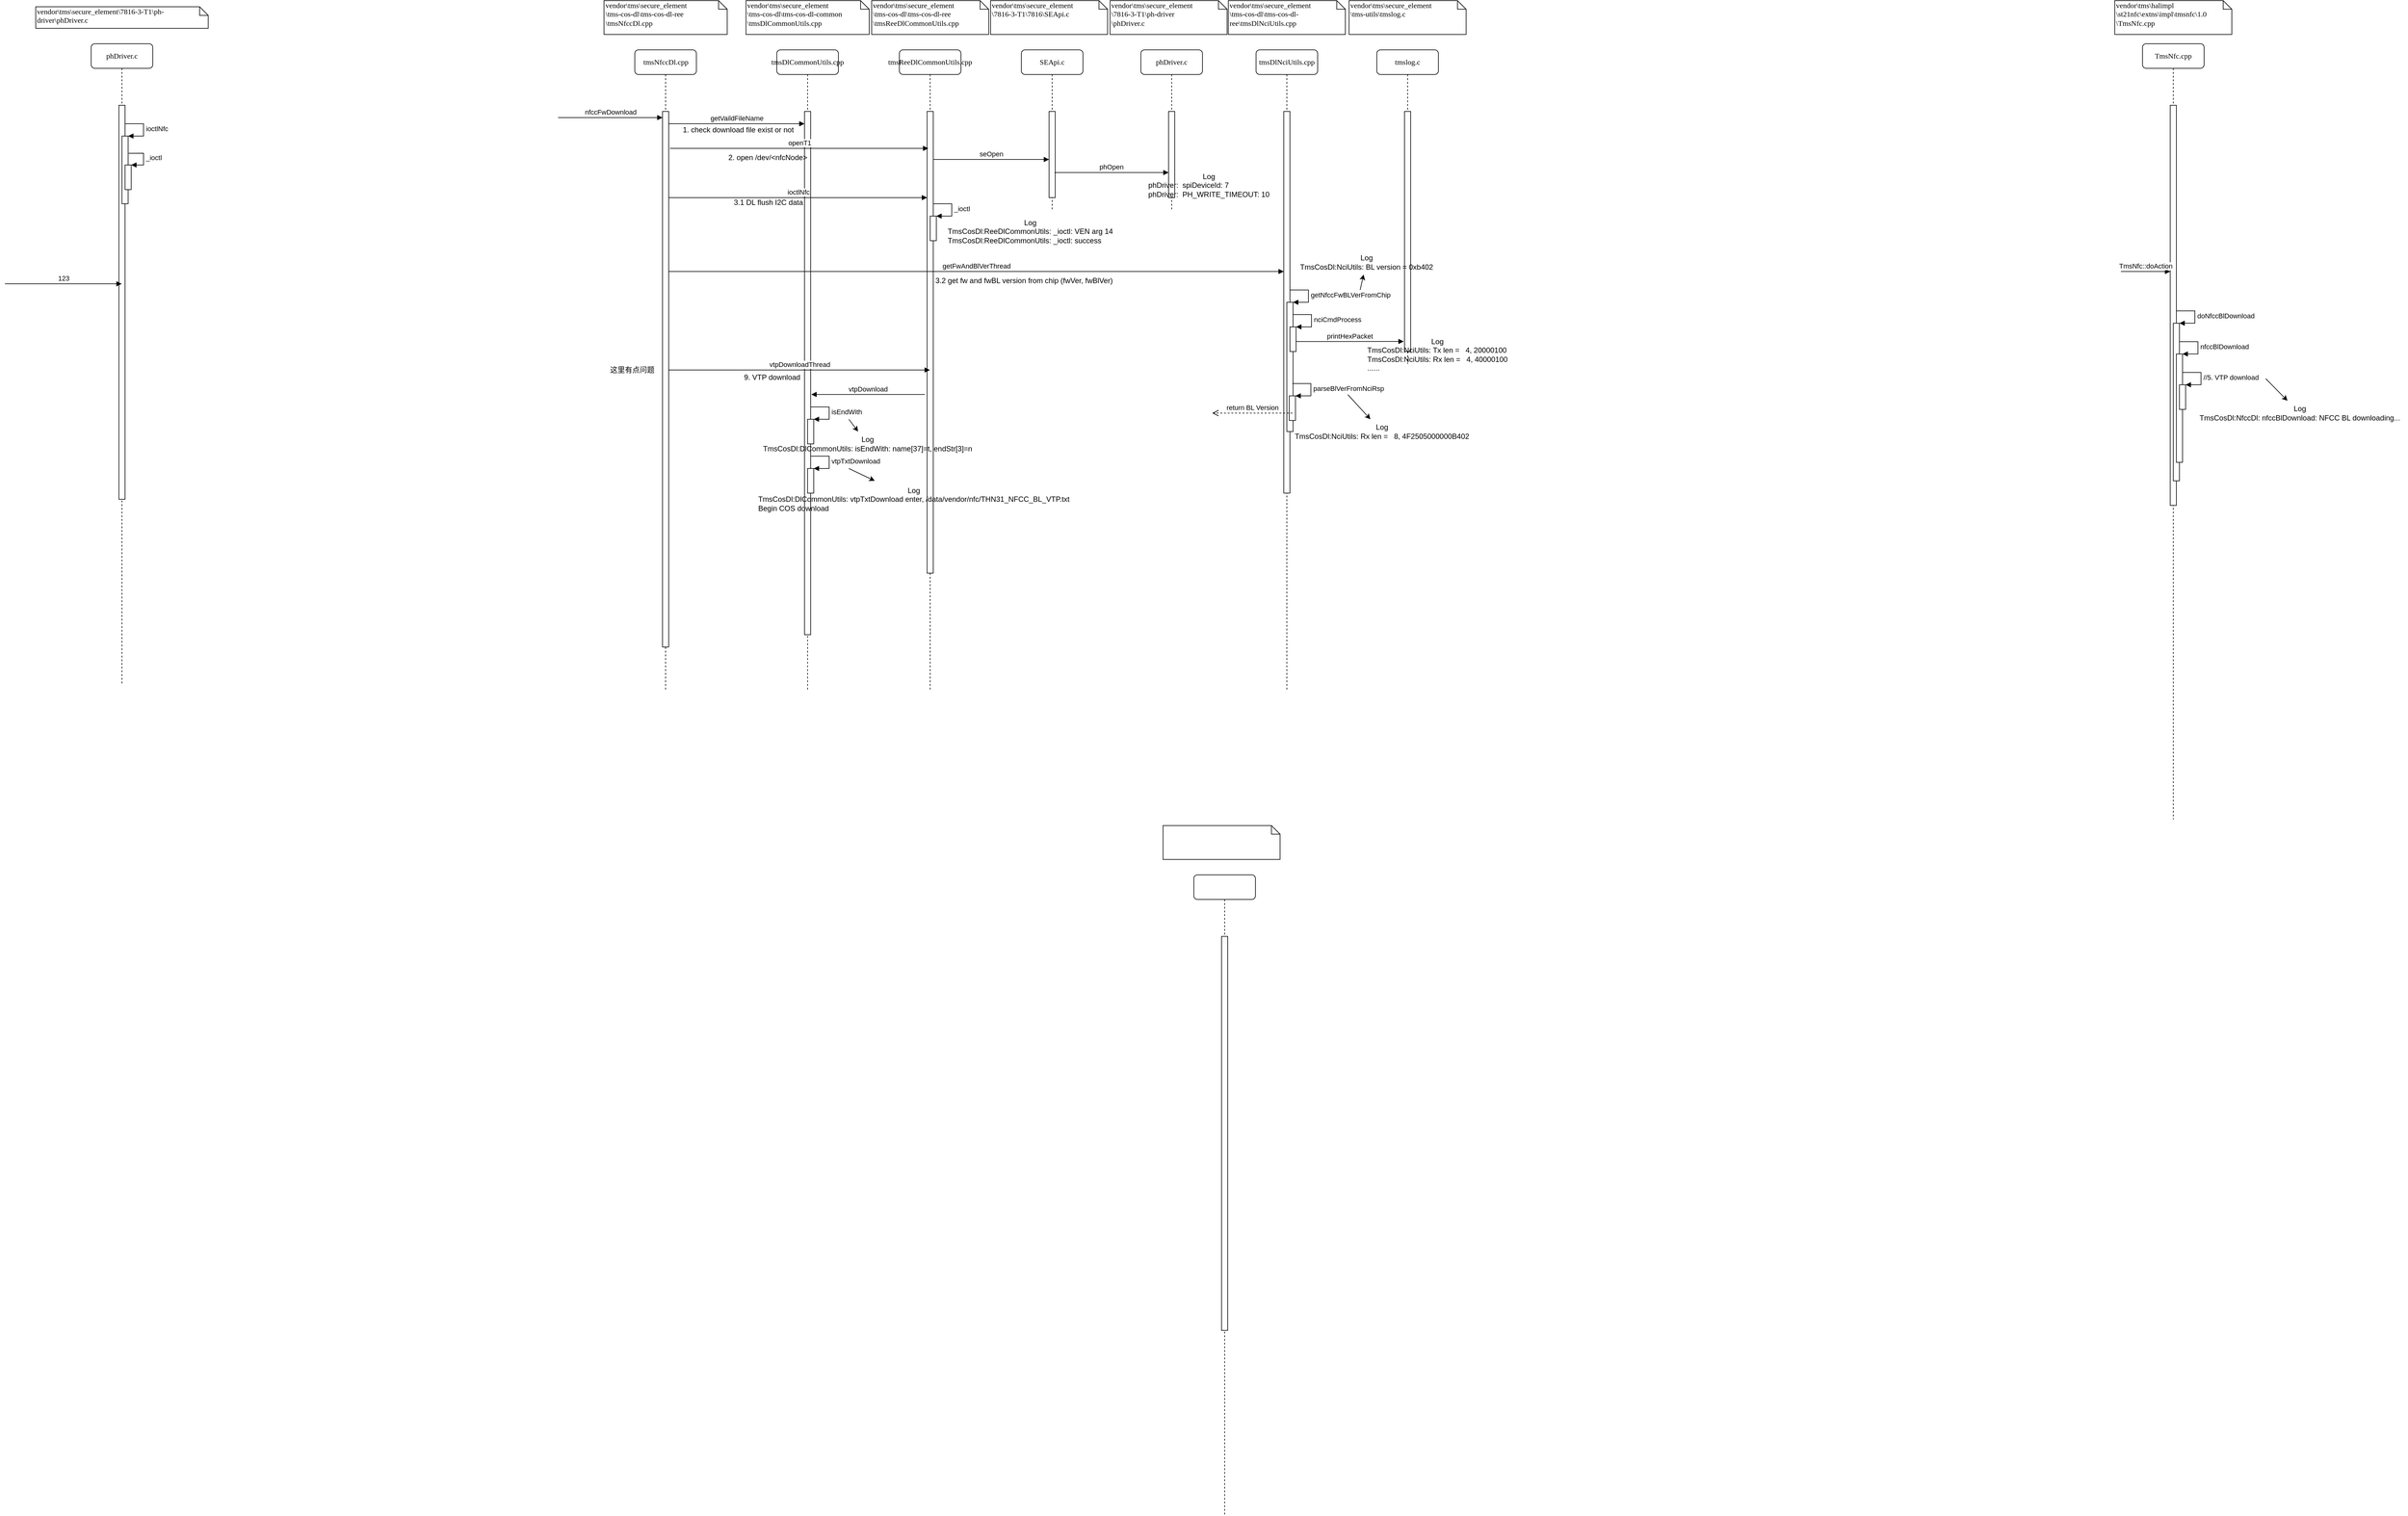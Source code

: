 <mxfile version="20.0.4" type="github">
  <diagram name="Page-1" id="13e1069c-82ec-6db2-03f1-153e76fe0fe0">
    <mxGraphModel dx="3622" dy="1619" grid="1" gridSize="10" guides="1" tooltips="1" connect="1" arrows="1" fold="1" page="1" pageScale="1" pageWidth="1100" pageHeight="850" background="none" math="0" shadow="0">
      <root>
        <mxCell id="0" />
        <mxCell id="1" parent="0" />
        <mxCell id="Ku6d6TWkNU5Iu4rAbxKe-1" value="tmsNfccDl.cpp" style="shape=umlLifeline;perimeter=lifelinePerimeter;whiteSpace=wrap;html=1;container=1;collapsible=0;recursiveResize=0;outlineConnect=0;rounded=1;shadow=0;comic=0;labelBackgroundColor=none;strokeWidth=1;fontFamily=Verdana;fontSize=12;align=center;" parent="1" vertex="1">
          <mxGeometry x="-1057.5" y="-200" width="100" height="1040" as="geometry" />
        </mxCell>
        <mxCell id="Ku6d6TWkNU5Iu4rAbxKe-2" value="" style="html=1;points=[];perimeter=orthogonalPerimeter;rounded=0;shadow=0;comic=0;labelBackgroundColor=none;strokeWidth=1;fontFamily=Verdana;fontSize=12;align=center;" parent="Ku6d6TWkNU5Iu4rAbxKe-1" vertex="1">
          <mxGeometry x="45" y="100" width="10" height="870" as="geometry" />
        </mxCell>
        <mxCell id="Ku6d6TWkNU5Iu4rAbxKe-9" value="nfccFwDownload" style="html=1;verticalAlign=bottom;endArrow=block;rounded=0;" parent="Ku6d6TWkNU5Iu4rAbxKe-1" edge="1" target="Ku6d6TWkNU5Iu4rAbxKe-2">
          <mxGeometry width="80" relative="1" as="geometry">
            <mxPoint x="-124.5" y="110" as="sourcePoint" />
            <mxPoint x="35.5" y="110" as="targetPoint" />
          </mxGeometry>
        </mxCell>
        <object label="getVaildFileName" id="6wgtEtR7sXNdbjSEoORC-49">
          <mxCell style="html=1;verticalAlign=bottom;endArrow=block;rounded=0;" edge="1" parent="Ku6d6TWkNU5Iu4rAbxKe-1" target="6wgtEtR7sXNdbjSEoORC-38">
            <mxGeometry width="80" relative="1" as="geometry">
              <mxPoint x="55" y="120" as="sourcePoint" />
              <mxPoint x="267.5" y="120" as="targetPoint" />
            </mxGeometry>
          </mxCell>
        </object>
        <mxCell id="6wgtEtR7sXNdbjSEoORC-106" value="这里有点问题" style="text;html=1;resizable=0;autosize=1;align=center;verticalAlign=middle;points=[];fillColor=none;strokeColor=none;rounded=0;" vertex="1" parent="Ku6d6TWkNU5Iu4rAbxKe-1">
          <mxGeometry x="-55" y="505" width="100" height="30" as="geometry" />
        </mxCell>
        <mxCell id="6wgtEtR7sXNdbjSEoORC-17" value="tmslog.c" style="shape=umlLifeline;perimeter=lifelinePerimeter;whiteSpace=wrap;html=1;container=1;collapsible=0;recursiveResize=0;outlineConnect=0;rounded=1;shadow=0;comic=0;labelBackgroundColor=none;strokeWidth=1;fontFamily=Verdana;fontSize=12;align=center;" vertex="1" parent="1">
          <mxGeometry x="147" y="-200" width="100" height="510" as="geometry" />
        </mxCell>
        <mxCell id="6wgtEtR7sXNdbjSEoORC-18" value="" style="html=1;points=[];perimeter=orthogonalPerimeter;rounded=0;shadow=0;comic=0;labelBackgroundColor=none;strokeWidth=1;fontFamily=Verdana;fontSize=12;align=center;" vertex="1" parent="6wgtEtR7sXNdbjSEoORC-17">
          <mxGeometry x="45" y="100" width="10" height="390" as="geometry" />
        </mxCell>
        <mxCell id="6wgtEtR7sXNdbjSEoORC-83" value="&lt;span style=&quot;text-align: left;&quot;&gt;phDriver.c&lt;/span&gt;" style="shape=umlLifeline;perimeter=lifelinePerimeter;whiteSpace=wrap;html=1;container=1;collapsible=0;recursiveResize=0;outlineConnect=0;rounded=1;shadow=0;comic=0;labelBackgroundColor=none;strokeWidth=1;fontFamily=Verdana;fontSize=12;align=center;" vertex="1" parent="1">
          <mxGeometry x="-236" y="-200" width="100" height="260" as="geometry" />
        </mxCell>
        <mxCell id="6wgtEtR7sXNdbjSEoORC-84" value="" style="html=1;points=[];perimeter=orthogonalPerimeter;rounded=0;shadow=0;comic=0;labelBackgroundColor=none;strokeWidth=1;fontFamily=Verdana;fontSize=12;align=center;" vertex="1" parent="6wgtEtR7sXNdbjSEoORC-83">
          <mxGeometry x="45" y="100" width="10" height="140" as="geometry" />
        </mxCell>
        <mxCell id="6wgtEtR7sXNdbjSEoORC-1" value="tmsReeDlCommonUtils.cpp" style="shape=umlLifeline;perimeter=lifelinePerimeter;whiteSpace=wrap;html=1;container=1;collapsible=0;recursiveResize=0;outlineConnect=0;rounded=1;shadow=0;comic=0;labelBackgroundColor=none;strokeWidth=1;fontFamily=Verdana;fontSize=12;align=center;" vertex="1" parent="1">
          <mxGeometry x="-628" y="-200" width="100" height="1040" as="geometry" />
        </mxCell>
        <mxCell id="6wgtEtR7sXNdbjSEoORC-2" value="" style="html=1;points=[];perimeter=orthogonalPerimeter;rounded=0;shadow=0;comic=0;labelBackgroundColor=none;strokeWidth=1;fontFamily=Verdana;fontSize=12;align=center;" vertex="1" parent="6wgtEtR7sXNdbjSEoORC-1">
          <mxGeometry x="45" y="100" width="10" height="750" as="geometry" />
        </mxCell>
        <mxCell id="6wgtEtR7sXNdbjSEoORC-88" value="" style="html=1;points=[];perimeter=orthogonalPerimeter;" vertex="1" parent="6wgtEtR7sXNdbjSEoORC-1">
          <mxGeometry x="50" y="270" width="10" height="40" as="geometry" />
        </mxCell>
        <mxCell id="6wgtEtR7sXNdbjSEoORC-89" value="_ioctl" style="edgeStyle=orthogonalEdgeStyle;html=1;align=left;spacingLeft=2;endArrow=block;rounded=0;entryX=1;entryY=0;" edge="1" target="6wgtEtR7sXNdbjSEoORC-88" parent="6wgtEtR7sXNdbjSEoORC-1">
          <mxGeometry relative="1" as="geometry">
            <mxPoint x="55" y="250" as="sourcePoint" />
            <Array as="points">
              <mxPoint x="85" y="250" />
            </Array>
          </mxGeometry>
        </mxCell>
        <mxCell id="6wgtEtR7sXNdbjSEoORC-60" value="&lt;span style=&quot;text-align: left;&quot;&gt;SEApi.c&lt;/span&gt;" style="shape=umlLifeline;perimeter=lifelinePerimeter;whiteSpace=wrap;html=1;container=1;collapsible=0;recursiveResize=0;outlineConnect=0;rounded=1;shadow=0;comic=0;labelBackgroundColor=none;strokeWidth=1;fontFamily=Verdana;fontSize=12;align=center;" vertex="1" parent="1">
          <mxGeometry x="-430" y="-200" width="100" height="260" as="geometry" />
        </mxCell>
        <mxCell id="6wgtEtR7sXNdbjSEoORC-61" value="" style="html=1;points=[];perimeter=orthogonalPerimeter;rounded=0;shadow=0;comic=0;labelBackgroundColor=none;strokeWidth=1;fontFamily=Verdana;fontSize=12;align=center;" vertex="1" parent="6wgtEtR7sXNdbjSEoORC-60">
          <mxGeometry x="45" y="100" width="10" height="140" as="geometry" />
        </mxCell>
        <mxCell id="6wgtEtR7sXNdbjSEoORC-37" value="tmsDlCommonUtils.cpp" style="shape=umlLifeline;perimeter=lifelinePerimeter;whiteSpace=wrap;html=1;container=1;collapsible=0;recursiveResize=0;outlineConnect=0;rounded=1;shadow=0;comic=0;labelBackgroundColor=none;strokeWidth=1;fontFamily=Verdana;fontSize=12;align=center;" vertex="1" parent="1">
          <mxGeometry x="-827" y="-200" width="100" height="1040" as="geometry" />
        </mxCell>
        <mxCell id="6wgtEtR7sXNdbjSEoORC-38" value="" style="html=1;points=[];perimeter=orthogonalPerimeter;rounded=0;shadow=0;comic=0;labelBackgroundColor=none;strokeWidth=1;fontFamily=Verdana;fontSize=12;align=center;" vertex="1" parent="6wgtEtR7sXNdbjSEoORC-37">
          <mxGeometry x="45" y="100" width="10" height="850" as="geometry" />
        </mxCell>
        <mxCell id="6wgtEtR7sXNdbjSEoORC-39" value="" style="html=1;points=[];perimeter=orthogonalPerimeter;" vertex="1" parent="6wgtEtR7sXNdbjSEoORC-37">
          <mxGeometry x="50" y="600" width="10" height="40" as="geometry" />
        </mxCell>
        <mxCell id="6wgtEtR7sXNdbjSEoORC-40" value="isEndWith" style="edgeStyle=orthogonalEdgeStyle;html=1;align=left;spacingLeft=2;endArrow=block;rounded=0;entryX=1;entryY=0;" edge="1" parent="6wgtEtR7sXNdbjSEoORC-37" target="6wgtEtR7sXNdbjSEoORC-39">
          <mxGeometry relative="1" as="geometry">
            <mxPoint x="55" y="580" as="sourcePoint" />
            <Array as="points">
              <mxPoint x="85" y="580" />
            </Array>
          </mxGeometry>
        </mxCell>
        <mxCell id="6wgtEtR7sXNdbjSEoORC-41" value="" style="html=1;points=[];perimeter=orthogonalPerimeter;" vertex="1" parent="6wgtEtR7sXNdbjSEoORC-37">
          <mxGeometry x="50" y="680" width="10" height="40" as="geometry" />
        </mxCell>
        <mxCell id="6wgtEtR7sXNdbjSEoORC-42" value="vtpTxtDownload" style="edgeStyle=orthogonalEdgeStyle;html=1;align=left;spacingLeft=2;endArrow=block;rounded=0;entryX=1;entryY=0;" edge="1" parent="6wgtEtR7sXNdbjSEoORC-37" target="6wgtEtR7sXNdbjSEoORC-41">
          <mxGeometry relative="1" as="geometry">
            <mxPoint x="55" y="660" as="sourcePoint" />
            <Array as="points">
              <mxPoint x="85" y="660" />
            </Array>
          </mxGeometry>
        </mxCell>
        <mxCell id="6wgtEtR7sXNdbjSEoORC-52" value="2. open /dev/&amp;lt;nfcNode&amp;gt;" style="text;html=1;resizable=0;autosize=1;align=center;verticalAlign=middle;points=[];fillColor=none;strokeColor=none;rounded=0;" vertex="1" parent="6wgtEtR7sXNdbjSEoORC-37">
          <mxGeometry x="-90" y="160" width="150" height="30" as="geometry" />
        </mxCell>
        <mxCell id="7baba1c4bc27f4b0-8" value="tmsDlNciUtils.cpp" style="shape=umlLifeline;perimeter=lifelinePerimeter;whiteSpace=wrap;html=1;container=1;collapsible=0;recursiveResize=0;outlineConnect=0;rounded=1;shadow=0;comic=0;labelBackgroundColor=none;strokeWidth=1;fontFamily=Verdana;fontSize=12;align=center;" parent="1" vertex="1">
          <mxGeometry x="-49" y="-200" width="100" height="1040" as="geometry" />
        </mxCell>
        <mxCell id="7baba1c4bc27f4b0-9" value="" style="html=1;points=[];perimeter=orthogonalPerimeter;rounded=0;shadow=0;comic=0;labelBackgroundColor=none;strokeWidth=1;fontFamily=Verdana;fontSize=12;align=center;" parent="7baba1c4bc27f4b0-8" vertex="1">
          <mxGeometry x="45" y="100" width="10" height="620" as="geometry" />
        </mxCell>
        <mxCell id="6wgtEtR7sXNdbjSEoORC-92" value="" style="html=1;points=[];perimeter=orthogonalPerimeter;" vertex="1" parent="7baba1c4bc27f4b0-8">
          <mxGeometry x="50" y="410" width="10" height="210" as="geometry" />
        </mxCell>
        <mxCell id="6wgtEtR7sXNdbjSEoORC-93" value="getNfccFwBLVerFromChip" style="edgeStyle=orthogonalEdgeStyle;html=1;align=left;spacingLeft=2;endArrow=block;rounded=0;entryX=1;entryY=0;" edge="1" target="6wgtEtR7sXNdbjSEoORC-92" parent="7baba1c4bc27f4b0-8">
          <mxGeometry relative="1" as="geometry">
            <mxPoint x="55" y="390" as="sourcePoint" />
            <Array as="points">
              <mxPoint x="85" y="390" />
            </Array>
          </mxGeometry>
        </mxCell>
        <mxCell id="6wgtEtR7sXNdbjSEoORC-94" value="" style="html=1;points=[];perimeter=orthogonalPerimeter;" vertex="1" parent="7baba1c4bc27f4b0-8">
          <mxGeometry x="55" y="450" width="10" height="40" as="geometry" />
        </mxCell>
        <mxCell id="6wgtEtR7sXNdbjSEoORC-95" value="nciCmdProcess" style="edgeStyle=orthogonalEdgeStyle;html=1;align=left;spacingLeft=2;endArrow=block;rounded=0;entryX=1;entryY=0;" edge="1" target="6wgtEtR7sXNdbjSEoORC-94" parent="7baba1c4bc27f4b0-8">
          <mxGeometry relative="1" as="geometry">
            <mxPoint x="60" y="430" as="sourcePoint" />
            <Array as="points">
              <mxPoint x="90" y="430" />
            </Array>
          </mxGeometry>
        </mxCell>
        <mxCell id="6wgtEtR7sXNdbjSEoORC-98" value="" style="html=1;points=[];perimeter=orthogonalPerimeter;" vertex="1" parent="7baba1c4bc27f4b0-8">
          <mxGeometry x="54" y="562" width="10" height="40" as="geometry" />
        </mxCell>
        <mxCell id="6wgtEtR7sXNdbjSEoORC-99" value="parseBlVerFromNciRsp" style="edgeStyle=orthogonalEdgeStyle;html=1;align=left;spacingLeft=2;endArrow=block;rounded=0;entryX=1;entryY=0;" edge="1" target="6wgtEtR7sXNdbjSEoORC-98" parent="7baba1c4bc27f4b0-8">
          <mxGeometry relative="1" as="geometry">
            <mxPoint x="59" y="542" as="sourcePoint" />
            <Array as="points">
              <mxPoint x="89" y="542" />
            </Array>
          </mxGeometry>
        </mxCell>
        <mxCell id="7baba1c4bc27f4b0-2" value="TmsNfc.cpp" style="shape=umlLifeline;perimeter=lifelinePerimeter;whiteSpace=wrap;html=1;container=1;collapsible=0;recursiveResize=0;outlineConnect=0;rounded=1;shadow=0;comic=0;labelBackgroundColor=none;strokeWidth=1;fontFamily=Verdana;fontSize=12;align=center;" parent="1" vertex="1">
          <mxGeometry x="1390" y="-210" width="100" height="1260" as="geometry" />
        </mxCell>
        <mxCell id="7baba1c4bc27f4b0-10" value="" style="html=1;points=[];perimeter=orthogonalPerimeter;rounded=0;shadow=0;comic=0;labelBackgroundColor=none;strokeWidth=1;fontFamily=Verdana;fontSize=12;align=center;" parent="7baba1c4bc27f4b0-2" vertex="1">
          <mxGeometry x="45" y="100" width="10" height="650" as="geometry" />
        </mxCell>
        <mxCell id="Ku6d6TWkNU5Iu4rAbxKe-25" value="" style="html=1;points=[];perimeter=orthogonalPerimeter;" parent="7baba1c4bc27f4b0-2" vertex="1">
          <mxGeometry x="50" y="454" width="10" height="256" as="geometry" />
        </mxCell>
        <mxCell id="Ku6d6TWkNU5Iu4rAbxKe-26" value="doNfccBlDownload" style="edgeStyle=orthogonalEdgeStyle;html=1;align=left;spacingLeft=2;endArrow=block;rounded=0;entryX=1;entryY=0;" parent="7baba1c4bc27f4b0-2" target="Ku6d6TWkNU5Iu4rAbxKe-25" edge="1">
          <mxGeometry relative="1" as="geometry">
            <mxPoint x="55" y="434" as="sourcePoint" />
            <Array as="points">
              <mxPoint x="85" y="434" />
            </Array>
          </mxGeometry>
        </mxCell>
        <mxCell id="Ku6d6TWkNU5Iu4rAbxKe-27" value="" style="html=1;points=[];perimeter=orthogonalPerimeter;" parent="7baba1c4bc27f4b0-2" vertex="1">
          <mxGeometry x="55" y="504" width="10" height="176" as="geometry" />
        </mxCell>
        <mxCell id="Ku6d6TWkNU5Iu4rAbxKe-28" value="nfccBlDownload" style="edgeStyle=orthogonalEdgeStyle;html=1;align=left;spacingLeft=2;endArrow=block;rounded=0;entryX=1;entryY=0;" parent="7baba1c4bc27f4b0-2" target="Ku6d6TWkNU5Iu4rAbxKe-27" edge="1">
          <mxGeometry relative="1" as="geometry">
            <mxPoint x="60" y="484" as="sourcePoint" />
            <Array as="points">
              <mxPoint x="90" y="484" />
            </Array>
          </mxGeometry>
        </mxCell>
        <mxCell id="Ku6d6TWkNU5Iu4rAbxKe-20" value="" style="html=1;points=[];perimeter=orthogonalPerimeter;" parent="7baba1c4bc27f4b0-2" vertex="1">
          <mxGeometry x="60" y="554" width="10" height="40" as="geometry" />
        </mxCell>
        <mxCell id="Ku6d6TWkNU5Iu4rAbxKe-21" value="//5. VTP download" style="edgeStyle=orthogonalEdgeStyle;html=1;align=left;spacingLeft=2;endArrow=block;rounded=0;entryX=1;entryY=0;" parent="7baba1c4bc27f4b0-2" target="Ku6d6TWkNU5Iu4rAbxKe-20" edge="1">
          <mxGeometry relative="1" as="geometry">
            <mxPoint x="65" y="534" as="sourcePoint" />
            <Array as="points">
              <mxPoint x="95" y="534" />
            </Array>
          </mxGeometry>
        </mxCell>
        <mxCell id="Ku6d6TWkNU5Iu4rAbxKe-23" value="" style="endArrow=classic;html=1;rounded=0;" parent="7baba1c4bc27f4b0-2" target="Ku6d6TWkNU5Iu4rAbxKe-22" edge="1">
          <mxGeometry width="50" height="50" relative="1" as="geometry">
            <mxPoint x="200" y="544" as="sourcePoint" />
            <mxPoint x="318.75" y="539" as="targetPoint" />
          </mxGeometry>
        </mxCell>
        <mxCell id="Ku6d6TWkNU5Iu4rAbxKe-24" value="&lt;div style=&quot;text-align: left;&quot;&gt;&lt;span style=&quot;font-size: 11px;&quot;&gt;TmsNfc::doAction&lt;/span&gt;&lt;/div&gt;" style="html=1;verticalAlign=bottom;endArrow=block;rounded=0;" parent="7baba1c4bc27f4b0-2" edge="1">
          <mxGeometry width="80" relative="1" as="geometry">
            <mxPoint x="-35" y="370" as="sourcePoint" />
            <mxPoint x="45" y="370" as="targetPoint" />
          </mxGeometry>
        </mxCell>
        <mxCell id="Ku6d6TWkNU5Iu4rAbxKe-15" value="return BL Version" style="html=1;verticalAlign=bottom;endArrow=open;dashed=1;endSize=8;rounded=0;exitX=0.5;exitY=0.7;exitDx=0;exitDy=0;exitPerimeter=0;" parent="1" source="6wgtEtR7sXNdbjSEoORC-98" edge="1">
          <mxGeometry relative="1" as="geometry">
            <mxPoint x="10" y="390" as="sourcePoint" />
            <mxPoint x="-120" y="390" as="targetPoint" />
          </mxGeometry>
        </mxCell>
        <mxCell id="Ku6d6TWkNU5Iu4rAbxKe-16" value="Log&lt;br&gt;TmsCosDl:NciUtils: Rx len =&amp;nbsp; &amp;nbsp;8, 4F2505000000B402" style="text;html=1;resizable=0;autosize=1;align=center;verticalAlign=middle;points=[];fillColor=none;strokeColor=none;rounded=0;" parent="1" vertex="1">
          <mxGeometry y="400" width="310" height="40" as="geometry" />
        </mxCell>
        <mxCell id="Ku6d6TWkNU5Iu4rAbxKe-17" value="Log&lt;br&gt;TmsCosDl:NciUtils: BL version = 0xb402" style="text;html=1;resizable=0;autosize=1;align=center;verticalAlign=middle;points=[];fillColor=none;strokeColor=none;rounded=0;" parent="1" vertex="1">
          <mxGeometry x="10" y="125" width="240" height="40" as="geometry" />
        </mxCell>
        <mxCell id="Ku6d6TWkNU5Iu4rAbxKe-18" value="" style="endArrow=classic;html=1;rounded=0;" parent="1" target="Ku6d6TWkNU5Iu4rAbxKe-16" edge="1">
          <mxGeometry width="50" height="50" relative="1" as="geometry">
            <mxPoint x="100" y="360" as="sourcePoint" />
            <mxPoint x="240" y="650" as="targetPoint" />
          </mxGeometry>
        </mxCell>
        <mxCell id="Ku6d6TWkNU5Iu4rAbxKe-19" value="" style="endArrow=classic;html=1;rounded=0;" parent="1" target="Ku6d6TWkNU5Iu4rAbxKe-17" edge="1">
          <mxGeometry width="50" height="50" relative="1" as="geometry">
            <mxPoint x="120" y="190" as="sourcePoint" />
            <mxPoint x="235" y="610" as="targetPoint" />
          </mxGeometry>
        </mxCell>
        <mxCell id="Ku6d6TWkNU5Iu4rAbxKe-22" value="Log&lt;br&gt;TmsCosDl:NfccDl: nfccBlDownload: NFCC BL downloading..." style="text;html=1;resizable=0;autosize=1;align=center;verticalAlign=middle;points=[];fillColor=none;strokeColor=none;rounded=0;" parent="1" vertex="1">
          <mxGeometry x="1470" y="370" width="350" height="40" as="geometry" />
        </mxCell>
        <mxCell id="6wgtEtR7sXNdbjSEoORC-4" value="vendor\tms\secure_element&lt;br&gt;\tms-cos-dl\tms-cos-dl-ree&lt;br&gt;\tmsReeDlCommonUtils.cpp" style="shape=note;whiteSpace=wrap;html=1;size=14;verticalAlign=top;align=left;spacingTop=-6;rounded=0;shadow=0;comic=0;labelBackgroundColor=none;strokeWidth=1;fontFamily=Verdana;fontSize=12" vertex="1" parent="1">
          <mxGeometry x="-673" y="-280" width="190" height="55" as="geometry" />
        </mxCell>
        <mxCell id="6wgtEtR7sXNdbjSEoORC-16" value="Log&lt;br&gt;&lt;div style=&quot;text-align: left;&quot;&gt;&lt;span style=&quot;background-color: initial;&quot;&gt;TmsCosDl:NciUtils: Tx len =&amp;nbsp; &amp;nbsp;4, 20000100&lt;/span&gt;&lt;/div&gt;&lt;div style=&quot;text-align: left;&quot;&gt;&lt;span style=&quot;background-color: initial;&quot;&gt;TmsCosDl:NciUtils: Rx len =&amp;nbsp; &amp;nbsp;4, 40000100&lt;/span&gt;&lt;/div&gt;&lt;div style=&quot;text-align: left;&quot;&gt;&lt;span style=&quot;background-color: initial;&quot;&gt;......&lt;/span&gt;&lt;/div&gt;" style="text;html=1;resizable=0;autosize=1;align=center;verticalAlign=middle;points=[];fillColor=none;strokeColor=none;rounded=0;" vertex="1" parent="1">
          <mxGeometry x="120" y="260" width="250" height="70" as="geometry" />
        </mxCell>
        <mxCell id="6wgtEtR7sXNdbjSEoORC-29" value="&lt;span style=&quot;text-align: left;&quot;&gt;phDriver.c&lt;/span&gt;" style="shape=umlLifeline;perimeter=lifelinePerimeter;whiteSpace=wrap;html=1;container=1;collapsible=0;recursiveResize=0;outlineConnect=0;rounded=1;shadow=0;comic=0;labelBackgroundColor=none;strokeWidth=1;fontFamily=Verdana;fontSize=12;align=center;" vertex="1" parent="1">
          <mxGeometry x="-1940" y="-210" width="100" height="1040" as="geometry" />
        </mxCell>
        <mxCell id="6wgtEtR7sXNdbjSEoORC-30" value="" style="html=1;points=[];perimeter=orthogonalPerimeter;rounded=0;shadow=0;comic=0;labelBackgroundColor=none;strokeWidth=1;fontFamily=Verdana;fontSize=12;align=center;" vertex="1" parent="6wgtEtR7sXNdbjSEoORC-29">
          <mxGeometry x="45" y="100" width="10" height="640" as="geometry" />
        </mxCell>
        <mxCell id="6wgtEtR7sXNdbjSEoORC-31" value="" style="html=1;points=[];perimeter=orthogonalPerimeter;" vertex="1" parent="6wgtEtR7sXNdbjSEoORC-29">
          <mxGeometry x="50" y="150" width="10" height="110" as="geometry" />
        </mxCell>
        <mxCell id="6wgtEtR7sXNdbjSEoORC-32" value="ioctlNfc" style="edgeStyle=orthogonalEdgeStyle;html=1;align=left;spacingLeft=2;endArrow=block;rounded=0;entryX=1;entryY=0;" edge="1" parent="6wgtEtR7sXNdbjSEoORC-29" target="6wgtEtR7sXNdbjSEoORC-31">
          <mxGeometry relative="1" as="geometry">
            <mxPoint x="55" y="130" as="sourcePoint" />
            <Array as="points">
              <mxPoint x="85" y="130" />
            </Array>
          </mxGeometry>
        </mxCell>
        <mxCell id="6wgtEtR7sXNdbjSEoORC-33" value="" style="html=1;points=[];perimeter=orthogonalPerimeter;" vertex="1" parent="6wgtEtR7sXNdbjSEoORC-29">
          <mxGeometry x="55" y="197" width="10" height="40" as="geometry" />
        </mxCell>
        <mxCell id="6wgtEtR7sXNdbjSEoORC-34" value="_ioctl" style="edgeStyle=orthogonalEdgeStyle;html=1;align=left;spacingLeft=2;endArrow=block;rounded=0;entryX=1;entryY=0;exitX=1.086;exitY=0.254;exitDx=0;exitDy=0;exitPerimeter=0;" edge="1" parent="6wgtEtR7sXNdbjSEoORC-29" source="6wgtEtR7sXNdbjSEoORC-31" target="6wgtEtR7sXNdbjSEoORC-33">
          <mxGeometry relative="1" as="geometry">
            <mxPoint x="55" y="177" as="sourcePoint" />
            <Array as="points">
              <mxPoint x="85" y="178" />
              <mxPoint x="85" y="197" />
            </Array>
          </mxGeometry>
        </mxCell>
        <mxCell id="6wgtEtR7sXNdbjSEoORC-35" value="vendor\tms\secure_element\7816-3-T1\ph-driver\phDriver.c" style="shape=note;whiteSpace=wrap;html=1;size=14;verticalAlign=top;align=left;spacingTop=-6;rounded=0;shadow=0;comic=0;labelBackgroundColor=none;strokeWidth=1;fontFamily=Verdana;fontSize=12" vertex="1" parent="1">
          <mxGeometry x="-2030" y="-270" width="280" height="35" as="geometry" />
        </mxCell>
        <mxCell id="6wgtEtR7sXNdbjSEoORC-36" value="123" style="html=1;verticalAlign=bottom;endArrow=block;rounded=0;" edge="1" parent="1" target="6wgtEtR7sXNdbjSEoORC-29">
          <mxGeometry width="80" relative="1" as="geometry">
            <mxPoint x="-2080" y="180" as="sourcePoint" />
            <mxPoint x="-1970.5" y="180" as="targetPoint" />
          </mxGeometry>
        </mxCell>
        <mxCell id="6wgtEtR7sXNdbjSEoORC-43" value="vendor\tms\secure_element&lt;br&gt;\tms-cos-dl\tms-cos-dl-common&lt;br&gt;\tmsDlCommonUtils.cpp" style="shape=note;whiteSpace=wrap;html=1;size=14;verticalAlign=top;align=left;spacingTop=-6;rounded=0;shadow=0;comic=0;labelBackgroundColor=none;strokeWidth=1;fontFamily=Verdana;fontSize=12" vertex="1" parent="1">
          <mxGeometry x="-877" y="-280" width="200" height="55" as="geometry" />
        </mxCell>
        <mxCell id="6wgtEtR7sXNdbjSEoORC-45" value="Log&lt;br&gt;TmsCosDl:DlCommonUtils: isEndWith: name[37]=t, endStr[3]=n" style="text;html=1;resizable=0;autosize=1;align=center;verticalAlign=middle;points=[];fillColor=none;strokeColor=none;rounded=0;" vertex="1" parent="1">
          <mxGeometry x="-860" y="420" width="360" height="40" as="geometry" />
        </mxCell>
        <mxCell id="6wgtEtR7sXNdbjSEoORC-46" value="Log&lt;br&gt;&lt;div style=&quot;text-align: left;&quot;&gt;&lt;span style=&quot;background-color: initial;&quot;&gt;TmsCosDl:DlCommonUtils: vtpTxtDownload enter, /data/vendor/nfc/THN31_NFCC_BL_VTP.txt&lt;/span&gt;&lt;/div&gt;&lt;div style=&quot;text-align: left;&quot;&gt;&lt;span style=&quot;background-color: initial;&quot;&gt;Begin COS download&lt;/span&gt;&lt;/div&gt;" style="text;html=1;resizable=0;autosize=1;align=center;verticalAlign=middle;points=[];fillColor=none;strokeColor=none;rounded=0;" vertex="1" parent="1">
          <mxGeometry x="-870" y="500" width="530" height="60" as="geometry" />
        </mxCell>
        <mxCell id="6wgtEtR7sXNdbjSEoORC-47" value="" style="endArrow=classic;html=1;rounded=0;" edge="1" parent="1" target="6wgtEtR7sXNdbjSEoORC-45">
          <mxGeometry width="50" height="50" relative="1" as="geometry">
            <mxPoint x="-710" y="400" as="sourcePoint" />
            <mxPoint x="-570" y="790" as="targetPoint" />
          </mxGeometry>
        </mxCell>
        <mxCell id="6wgtEtR7sXNdbjSEoORC-48" value="" style="endArrow=classic;html=1;rounded=0;" edge="1" parent="1" target="6wgtEtR7sXNdbjSEoORC-46">
          <mxGeometry width="50" height="50" relative="1" as="geometry">
            <mxPoint x="-710" y="480" as="sourcePoint" />
            <mxPoint x="-576" y="880" as="targetPoint" />
          </mxGeometry>
        </mxCell>
        <mxCell id="6wgtEtR7sXNdbjSEoORC-50" value="1. check download file exist or not" style="text;html=1;resizable=0;autosize=1;align=center;verticalAlign=middle;points=[];fillColor=none;strokeColor=none;rounded=0;" vertex="1" parent="1">
          <mxGeometry x="-990" y="-85" width="200" height="30" as="geometry" />
        </mxCell>
        <mxCell id="6wgtEtR7sXNdbjSEoORC-51" value="openT1" style="html=1;verticalAlign=bottom;endArrow=block;rounded=0;" edge="1" parent="1">
          <mxGeometry width="80" relative="1" as="geometry">
            <mxPoint x="-1000.5" y="-40.0" as="sourcePoint" />
            <mxPoint x="-581" y="-40.0" as="targetPoint" />
          </mxGeometry>
        </mxCell>
        <mxCell id="6wgtEtR7sXNdbjSEoORC-71" value="vendor\tms\secure_element&lt;br&gt;\7816-3-T1\7816\SEApi.c" style="shape=note;whiteSpace=wrap;html=1;size=14;verticalAlign=top;align=left;spacingTop=-6;rounded=0;shadow=0;comic=0;labelBackgroundColor=none;strokeWidth=1;fontFamily=Verdana;fontSize=12" vertex="1" parent="1">
          <mxGeometry x="-480" y="-280" width="190" height="55" as="geometry" />
        </mxCell>
        <mxCell id="6wgtEtR7sXNdbjSEoORC-72" value="vendor\tms\secure_element&lt;br&gt;\tms-cos-dl\tms-cos-dl-ree&lt;br&gt;\tmsNfccDl.cpp" style="shape=note;whiteSpace=wrap;html=1;size=14;verticalAlign=top;align=left;spacingTop=-6;rounded=0;shadow=0;comic=0;labelBackgroundColor=none;strokeWidth=1;fontFamily=Verdana;fontSize=12" vertex="1" parent="1">
          <mxGeometry x="-1107.5" y="-280" width="200" height="55" as="geometry" />
        </mxCell>
        <mxCell id="6wgtEtR7sXNdbjSEoORC-73" value="vendor\tms\secure_element&lt;br&gt;\tms-cos-dl\tms-cos-dl-ree\tmsDlNciUtils.cpp" style="shape=note;whiteSpace=wrap;html=1;size=14;verticalAlign=top;align=left;spacingTop=-6;rounded=0;shadow=0;comic=0;labelBackgroundColor=none;strokeWidth=1;fontFamily=Verdana;fontSize=12" vertex="1" parent="1">
          <mxGeometry x="-94" y="-280" width="190" height="55" as="geometry" />
        </mxCell>
        <mxCell id="6wgtEtR7sXNdbjSEoORC-74" value="vendor\tms\halimpl&lt;br&gt;\st21nfc\extns\impl\tmsnfc\1.0&lt;br&gt;\TmsNfc.cpp" style="shape=note;whiteSpace=wrap;html=1;size=14;verticalAlign=top;align=left;spacingTop=-6;rounded=0;shadow=0;comic=0;labelBackgroundColor=none;strokeWidth=1;fontFamily=Verdana;fontSize=12" vertex="1" parent="1">
          <mxGeometry x="1345" y="-280" width="190" height="55" as="geometry" />
        </mxCell>
        <mxCell id="6wgtEtR7sXNdbjSEoORC-79" value="" style="shape=umlLifeline;perimeter=lifelinePerimeter;whiteSpace=wrap;html=1;container=1;collapsible=0;recursiveResize=0;outlineConnect=0;rounded=1;shadow=0;comic=0;labelBackgroundColor=none;strokeWidth=1;fontFamily=Verdana;fontSize=12;align=center;" vertex="1" parent="1">
          <mxGeometry x="-150" y="1140" width="100" height="1040" as="geometry" />
        </mxCell>
        <mxCell id="6wgtEtR7sXNdbjSEoORC-80" value="" style="html=1;points=[];perimeter=orthogonalPerimeter;rounded=0;shadow=0;comic=0;labelBackgroundColor=none;strokeWidth=1;fontFamily=Verdana;fontSize=12;align=center;" vertex="1" parent="6wgtEtR7sXNdbjSEoORC-79">
          <mxGeometry x="45" y="100" width="10" height="640" as="geometry" />
        </mxCell>
        <mxCell id="6wgtEtR7sXNdbjSEoORC-81" value="" style="shape=note;whiteSpace=wrap;html=1;size=14;verticalAlign=top;align=left;spacingTop=-6;rounded=0;shadow=0;comic=0;labelBackgroundColor=none;strokeWidth=1;fontFamily=Verdana;fontSize=12" vertex="1" parent="1">
          <mxGeometry x="-200" y="1060" width="190" height="55" as="geometry" />
        </mxCell>
        <mxCell id="6wgtEtR7sXNdbjSEoORC-82" value="vendor\tms\secure_element&lt;br&gt;\7816-3-T1\ph-driver&lt;br&gt;\phDriver.c" style="shape=note;whiteSpace=wrap;html=1;size=14;verticalAlign=top;align=left;spacingTop=-6;rounded=0;shadow=0;comic=0;labelBackgroundColor=none;strokeWidth=1;fontFamily=Verdana;fontSize=12" vertex="1" parent="1">
          <mxGeometry x="-286" y="-280" width="190" height="55" as="geometry" />
        </mxCell>
        <mxCell id="6wgtEtR7sXNdbjSEoORC-85" value="phOpen" style="html=1;verticalAlign=bottom;endArrow=block;rounded=0;exitX=0.892;exitY=0.157;exitDx=0;exitDy=0;exitPerimeter=0;" edge="1" parent="1">
          <mxGeometry width="80" relative="1" as="geometry">
            <mxPoint x="-376.08" y="-0.73" as="sourcePoint" />
            <mxPoint x="-191" y="-0.73" as="targetPoint" />
          </mxGeometry>
        </mxCell>
        <mxCell id="6wgtEtR7sXNdbjSEoORC-87" value="ioctlNfc" style="html=1;verticalAlign=bottom;endArrow=block;rounded=0;" edge="1" parent="1">
          <mxGeometry width="80" relative="1" as="geometry">
            <mxPoint x="-1002.5" y="40" as="sourcePoint" />
            <mxPoint x="-583" y="40" as="targetPoint" />
          </mxGeometry>
        </mxCell>
        <mxCell id="6wgtEtR7sXNdbjSEoORC-10" value="Log&lt;br&gt;&lt;div style=&quot;text-align: left;&quot;&gt;&lt;span style=&quot;background-color: initial;&quot;&gt;TmsCosDl:ReeDlCommonUtils: _ioctl: VEN arg 14&lt;/span&gt;&lt;/div&gt;&lt;div style=&quot;text-align: left;&quot;&gt;&lt;span style=&quot;background-color: initial;&quot;&gt;TmsCosDl:ReeDlCommonUtils: _ioctl: success&lt;/span&gt;&lt;/div&gt;" style="text;html=1;resizable=0;autosize=1;align=center;verticalAlign=middle;points=[];fillColor=none;strokeColor=none;rounded=0;" vertex="1" parent="1">
          <mxGeometry x="-561" y="65" width="290" height="60" as="geometry" />
        </mxCell>
        <mxCell id="6wgtEtR7sXNdbjSEoORC-90" value="3.1 DL flush I2C data" style="text;html=1;resizable=0;autosize=1;align=center;verticalAlign=middle;points=[];fillColor=none;strokeColor=none;rounded=0;" vertex="1" parent="1">
          <mxGeometry x="-911" y="33" width="140" height="30" as="geometry" />
        </mxCell>
        <mxCell id="6wgtEtR7sXNdbjSEoORC-75" value="seOpen" style="html=1;verticalAlign=bottom;endArrow=block;rounded=0;" edge="1" parent="1">
          <mxGeometry width="80" relative="1" as="geometry">
            <mxPoint x="-573" y="-22" as="sourcePoint" />
            <mxPoint x="-385" y="-22" as="targetPoint" />
          </mxGeometry>
        </mxCell>
        <mxCell id="6wgtEtR7sXNdbjSEoORC-91" value="3.2 get fw and fwBL version from chip (fwVer, fwBlVer)" style="text;html=1;resizable=0;autosize=1;align=center;verticalAlign=middle;points=[];fillColor=none;strokeColor=none;rounded=0;" vertex="1" parent="1">
          <mxGeometry x="-581" y="160" width="310" height="30" as="geometry" />
        </mxCell>
        <mxCell id="6wgtEtR7sXNdbjSEoORC-96" value="&lt;span style=&quot;text-align: left;&quot;&gt;printHexPacket&lt;/span&gt;" style="html=1;verticalAlign=bottom;endArrow=block;rounded=0;entryX=-0.129;entryY=0.958;entryDx=0;entryDy=0;entryPerimeter=0;exitX=0.961;exitY=0.594;exitDx=0;exitDy=0;exitPerimeter=0;" edge="1" parent="1" source="6wgtEtR7sXNdbjSEoORC-94" target="6wgtEtR7sXNdbjSEoORC-18">
          <mxGeometry width="80" relative="1" as="geometry">
            <mxPoint x="105" y="263.94" as="sourcePoint" />
            <mxPoint x="260" y="264" as="targetPoint" />
          </mxGeometry>
        </mxCell>
        <mxCell id="6wgtEtR7sXNdbjSEoORC-97" value="vendor\tms\secure_element&lt;br&gt;\tms-utils\tmslog.c" style="shape=note;whiteSpace=wrap;html=1;size=14;verticalAlign=top;align=left;spacingTop=-6;rounded=0;shadow=0;comic=0;labelBackgroundColor=none;strokeWidth=1;fontFamily=Verdana;fontSize=12" vertex="1" parent="1">
          <mxGeometry x="102" y="-280" width="190" height="55" as="geometry" />
        </mxCell>
        <mxCell id="6wgtEtR7sXNdbjSEoORC-86" value="Log&lt;br&gt;&lt;div style=&quot;text-align: left;&quot;&gt;&lt;span style=&quot;background-color: initial;&quot;&gt;phDriver:&amp;nbsp; spiDeviceId: 7&lt;/span&gt;&lt;/div&gt;&lt;div style=&quot;text-align: left;&quot;&gt;&lt;span style=&quot;background-color: initial;&quot;&gt;phDriver:&amp;nbsp; PH_WRITE_TIMEOUT: 10&lt;/span&gt;&lt;/div&gt;" style="text;html=1;resizable=0;autosize=1;align=center;verticalAlign=middle;points=[];fillColor=none;strokeColor=none;rounded=0;" vertex="1" parent="1">
          <mxGeometry x="-236" y="-10" width="220" height="60" as="geometry" />
        </mxCell>
        <mxCell id="6wgtEtR7sXNdbjSEoORC-101" value="9. VTP download" style="text;html=1;resizable=0;autosize=1;align=center;verticalAlign=middle;points=[];fillColor=none;strokeColor=none;rounded=0;" vertex="1" parent="1">
          <mxGeometry x="-890" y="317" width="110" height="30" as="geometry" />
        </mxCell>
        <mxCell id="6wgtEtR7sXNdbjSEoORC-102" value="vtpDownload" style="html=1;verticalAlign=bottom;endArrow=block;rounded=0;entryX=1.109;entryY=0.365;entryDx=0;entryDy=0;entryPerimeter=0;exitX=-0.357;exitY=0.673;exitDx=0;exitDy=0;exitPerimeter=0;" edge="1" parent="1">
          <mxGeometry width="80" relative="1" as="geometry">
            <mxPoint x="-586.57" y="359.72" as="sourcePoint" />
            <mxPoint x="-770.91" y="359.7" as="targetPoint" />
          </mxGeometry>
        </mxCell>
        <mxCell id="Ku6d6TWkNU5Iu4rAbxKe-6" value="&lt;span style=&quot;text-align: left;&quot;&gt;getFwAndBlVerThread&lt;/span&gt;" style="html=1;verticalAlign=bottom;endArrow=block;rounded=0;" parent="1" edge="1">
          <mxGeometry width="80" relative="1" as="geometry">
            <mxPoint x="-1002.5" y="160" as="sourcePoint" />
            <mxPoint x="-4" y="160" as="targetPoint" />
          </mxGeometry>
        </mxCell>
        <mxCell id="6wgtEtR7sXNdbjSEoORC-100" value="vtpDownloadThread" style="html=1;verticalAlign=bottom;endArrow=block;rounded=0;" edge="1" parent="1">
          <mxGeometry width="80" relative="1" as="geometry">
            <mxPoint x="-1002" y="320" as="sourcePoint" />
            <mxPoint x="-578.5" y="320" as="targetPoint" />
          </mxGeometry>
        </mxCell>
      </root>
    </mxGraphModel>
  </diagram>
</mxfile>
